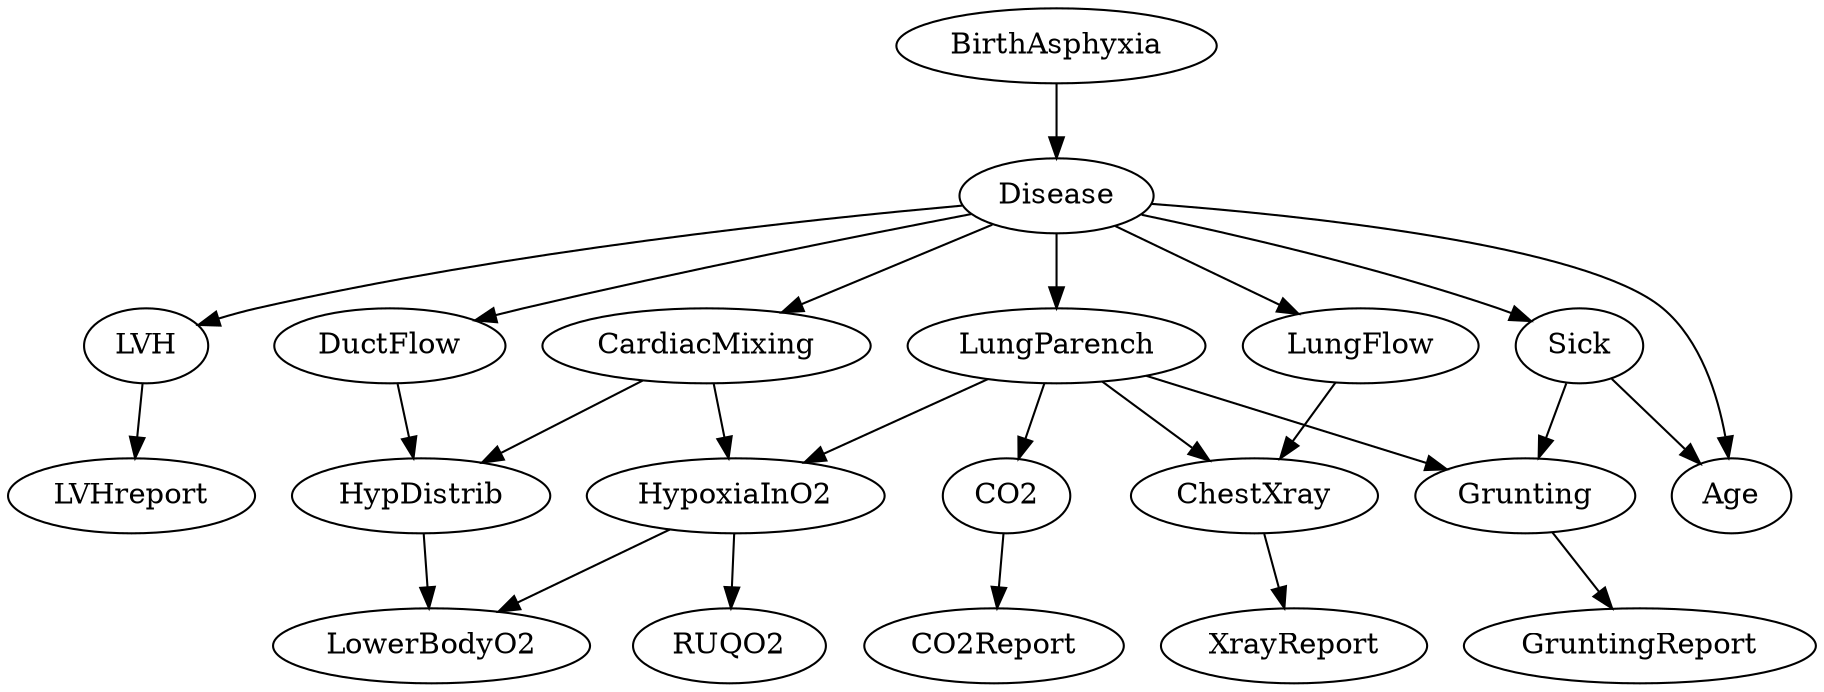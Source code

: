 strict digraph G {
DuctFlow;
XrayReport;
Disease;
CO2Report;
GruntingReport;
BirthAsphyxia;
CO2;
HypoxiaInO2;
LVH;
LVHreport;
HypDistrib;
ChestXray;
Sick;
RUQO2;
CardiacMixing;
LungParench;
LowerBodyO2;
Grunting;
Age;
LungFlow;
DuctFlow -> HypDistrib;
Disease -> DuctFlow;
Disease -> Sick;
Disease -> LungParench;
Disease -> LVH;
Disease -> CardiacMixing;
Disease -> LungFlow;
Disease -> Age;
BirthAsphyxia -> Disease;
CO2 -> CO2Report;
HypoxiaInO2 -> RUQO2;
HypoxiaInO2 -> LowerBodyO2;
LVH -> LVHreport;
HypDistrib -> LowerBodyO2;
ChestXray -> XrayReport;
Sick -> Grunting;
Sick -> Age;
CardiacMixing -> HypDistrib;
CardiacMixing -> HypoxiaInO2;
LungParench -> ChestXray;
LungParench -> Grunting;
LungParench -> CO2;
LungParench -> HypoxiaInO2;
Grunting -> GruntingReport;
LungFlow -> ChestXray;
}
